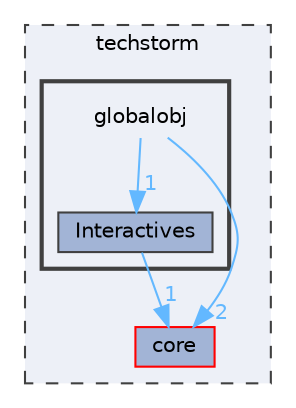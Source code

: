 digraph "techstorm/globalobj"
{
 // LATEX_PDF_SIZE
  bgcolor="transparent";
  edge [fontname=Helvetica,fontsize=10,labelfontname=Helvetica,labelfontsize=10];
  node [fontname=Helvetica,fontsize=10,shape=box,height=0.2,width=0.4];
  compound=true
  subgraph clusterdir_8dd29cea68de92b9e200250b3bbc73cb {
    graph [ bgcolor="#edf0f7", pencolor="grey25", label="techstorm", fontname=Helvetica,fontsize=10 style="filled,dashed", URL="dir_8dd29cea68de92b9e200250b3bbc73cb.html",tooltip=""]
  dir_cf837ce2acd7da7bca021b6616dd34cf [label="core", fillcolor="#a2b4d6", color="red", style="filled", URL="dir_cf837ce2acd7da7bca021b6616dd34cf.html",tooltip=""];
  subgraph clusterdir_0ad0e7df9fe7b86d10d12c818cdb16fb {
    graph [ bgcolor="#edf0f7", pencolor="grey25", label="", fontname=Helvetica,fontsize=10 style="filled,bold", URL="dir_0ad0e7df9fe7b86d10d12c818cdb16fb.html",tooltip=""]
    dir_0ad0e7df9fe7b86d10d12c818cdb16fb [shape=plaintext, label="globalobj"];
  dir_a1bdaf391214b0300892922c49841884 [label="Interactives", fillcolor="#a2b4d6", color="grey25", style="filled", URL="dir_a1bdaf391214b0300892922c49841884.html",tooltip=""];
  }
  }
  dir_0ad0e7df9fe7b86d10d12c818cdb16fb->dir_a1bdaf391214b0300892922c49841884 [headlabel="1", labeldistance=1.5 headhref="dir_000056_000063.html" href="dir_000056_000063.html" color="steelblue1" fontcolor="steelblue1"];
  dir_0ad0e7df9fe7b86d10d12c818cdb16fb->dir_cf837ce2acd7da7bca021b6616dd34cf [headlabel="2", labeldistance=1.5 headhref="dir_000056_000024.html" href="dir_000056_000024.html" color="steelblue1" fontcolor="steelblue1"];
  dir_a1bdaf391214b0300892922c49841884->dir_cf837ce2acd7da7bca021b6616dd34cf [headlabel="1", labeldistance=1.5 headhref="dir_000063_000024.html" href="dir_000063_000024.html" color="steelblue1" fontcolor="steelblue1"];
}
